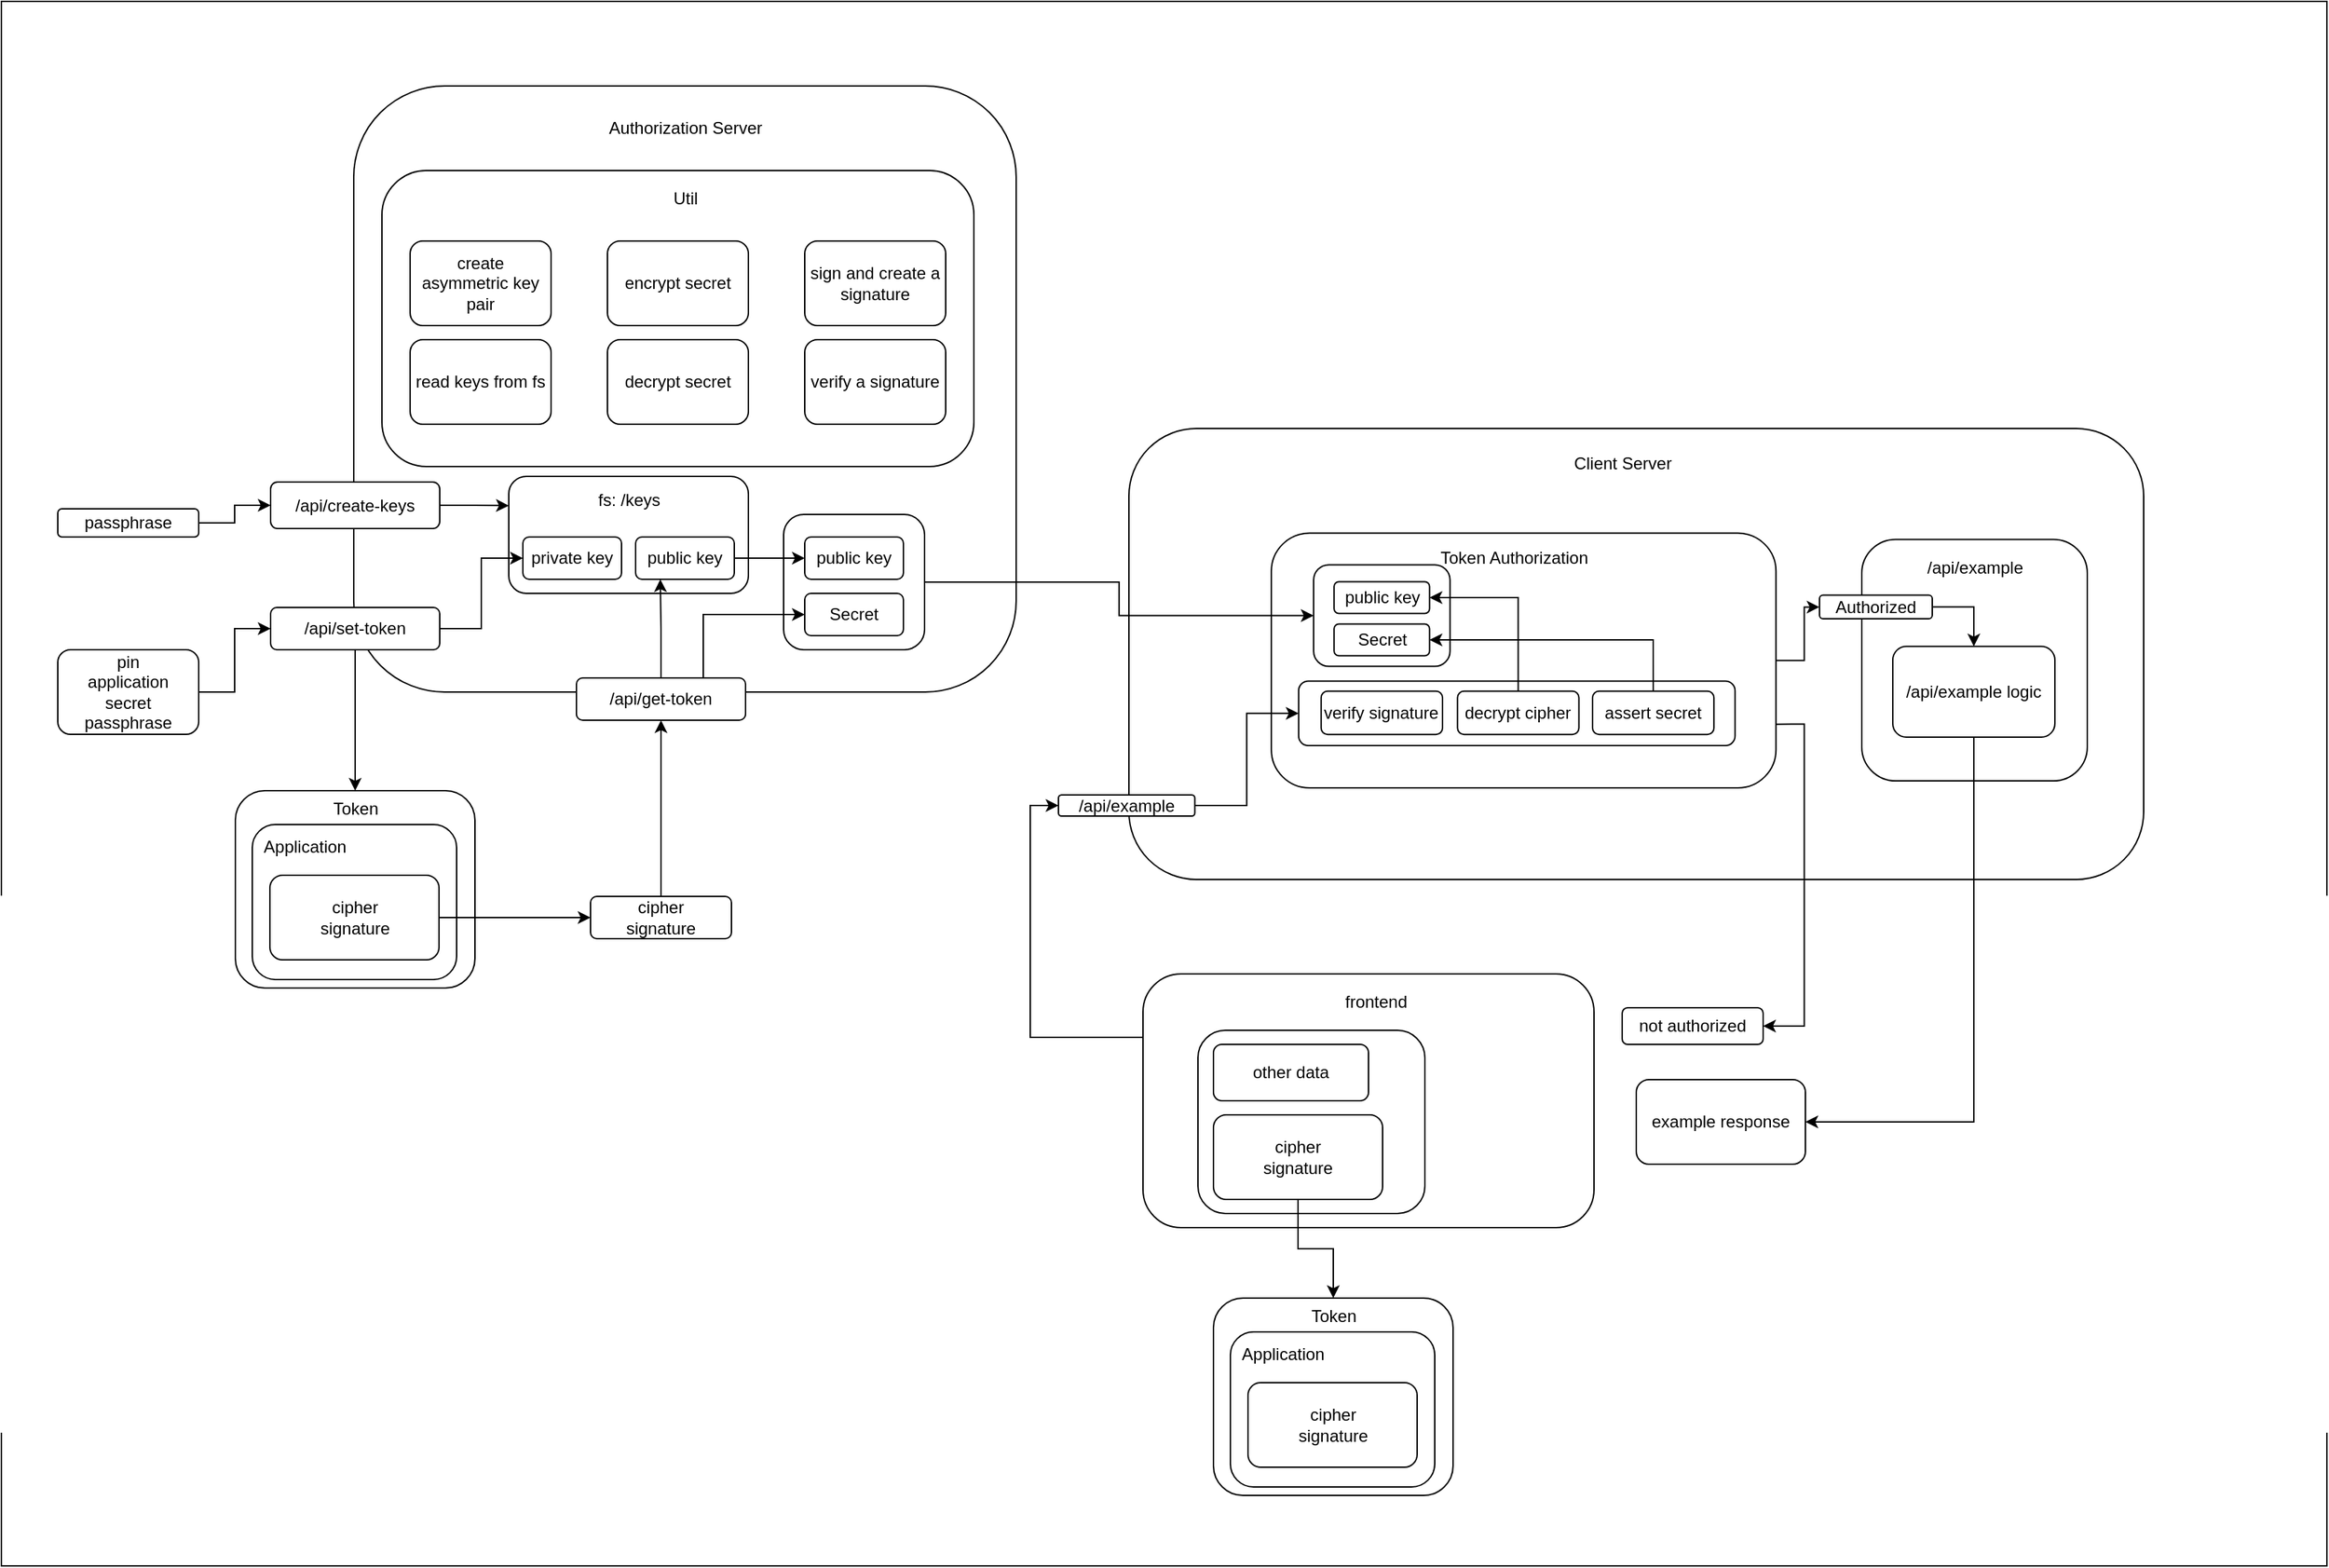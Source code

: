 <mxfile version="16.2.6" type="device"><diagram id="ZOZDPWfndNIB0TYNITsC" name="Page-1"><mxGraphModel dx="2196" dy="1896" grid="1" gridSize="10" guides="1" tooltips="1" connect="1" arrows="1" fold="1" page="1" pageScale="1" pageWidth="850" pageHeight="1100" math="0" shadow="0"><root><mxCell id="0"/><mxCell id="1" parent="0"/><mxCell id="E1MlKauY407D0spEGf0g-118" value="" style="rounded=0;whiteSpace=wrap;html=1;" vertex="1" parent="1"><mxGeometry x="-30" y="-10" width="1650" height="1110" as="geometry"/></mxCell><mxCell id="E1MlKauY407D0spEGf0g-102" style="edgeStyle=orthogonalEdgeStyle;rounded=0;orthogonalLoop=1;jettySize=auto;html=1;exitX=0;exitY=0.25;exitDx=0;exitDy=0;entryX=0;entryY=0.5;entryDx=0;entryDy=0;" edge="1" parent="1" source="E1MlKauY407D0spEGf0g-97" target="E1MlKauY407D0spEGf0g-73"><mxGeometry relative="1" as="geometry"/></mxCell><mxCell id="E1MlKauY407D0spEGf0g-97" value="" style="rounded=1;whiteSpace=wrap;html=1;" vertex="1" parent="1"><mxGeometry x="780" y="680" width="320" height="180" as="geometry"/></mxCell><mxCell id="E1MlKauY407D0spEGf0g-101" value="" style="rounded=1;whiteSpace=wrap;html=1;" vertex="1" parent="1"><mxGeometry x="819" y="720" width="161" height="130" as="geometry"/></mxCell><mxCell id="E1MlKauY407D0spEGf0g-6" value="" style="group" vertex="1" connectable="0" parent="1"><mxGeometry x="220" y="50" width="470" height="450" as="geometry"/></mxCell><mxCell id="E1MlKauY407D0spEGf0g-1" value="" style="rounded=1;whiteSpace=wrap;html=1;" vertex="1" parent="E1MlKauY407D0spEGf0g-6"><mxGeometry width="470" height="430" as="geometry"/></mxCell><mxCell id="E1MlKauY407D0spEGf0g-62" value="" style="rounded=1;whiteSpace=wrap;html=1;" vertex="1" parent="E1MlKauY407D0spEGf0g-6"><mxGeometry x="305" y="304" width="100" height="96" as="geometry"/></mxCell><mxCell id="E1MlKauY407D0spEGf0g-44" value="" style="rounded=1;whiteSpace=wrap;html=1;" vertex="1" parent="E1MlKauY407D0spEGf0g-6"><mxGeometry x="110" y="277" width="170" height="83" as="geometry"/></mxCell><mxCell id="E1MlKauY407D0spEGf0g-14" value="" style="rounded=1;whiteSpace=wrap;html=1;" vertex="1" parent="E1MlKauY407D0spEGf0g-6"><mxGeometry x="20" y="60" width="420" height="210" as="geometry"/></mxCell><mxCell id="E1MlKauY407D0spEGf0g-2" value="Authorization Server" style="text;html=1;align=center;verticalAlign=middle;resizable=0;points=[];autosize=1;strokeColor=none;fillColor=none;" vertex="1" parent="E1MlKauY407D0spEGf0g-6"><mxGeometry x="175" y="20" width="120" height="20" as="geometry"/></mxCell><mxCell id="E1MlKauY407D0spEGf0g-7" value="create asymmetric key pair" style="rounded=1;whiteSpace=wrap;html=1;" vertex="1" parent="E1MlKauY407D0spEGf0g-6"><mxGeometry x="40" y="110" width="100" height="60" as="geometry"/></mxCell><mxCell id="E1MlKauY407D0spEGf0g-12" value="read keys from fs" style="rounded=1;whiteSpace=wrap;html=1;" vertex="1" parent="E1MlKauY407D0spEGf0g-6"><mxGeometry x="40" y="180" width="100" height="60" as="geometry"/></mxCell><mxCell id="E1MlKauY407D0spEGf0g-15" value="Util" style="text;html=1;align=center;verticalAlign=middle;resizable=0;points=[];autosize=1;strokeColor=none;fillColor=none;" vertex="1" parent="E1MlKauY407D0spEGf0g-6"><mxGeometry x="220" y="70" width="30" height="20" as="geometry"/></mxCell><mxCell id="E1MlKauY407D0spEGf0g-16" value="encrypt secret" style="rounded=1;whiteSpace=wrap;html=1;" vertex="1" parent="E1MlKauY407D0spEGf0g-6"><mxGeometry x="180" y="110" width="100" height="60" as="geometry"/></mxCell><mxCell id="E1MlKauY407D0spEGf0g-17" value="decrypt secret" style="rounded=1;whiteSpace=wrap;html=1;" vertex="1" parent="E1MlKauY407D0spEGf0g-6"><mxGeometry x="180" y="180" width="100" height="60" as="geometry"/></mxCell><mxCell id="E1MlKauY407D0spEGf0g-18" value="sign and create a signature" style="rounded=1;whiteSpace=wrap;html=1;" vertex="1" parent="E1MlKauY407D0spEGf0g-6"><mxGeometry x="320" y="110" width="100" height="60" as="geometry"/></mxCell><mxCell id="E1MlKauY407D0spEGf0g-19" value="verify a signature" style="rounded=1;whiteSpace=wrap;html=1;" vertex="1" parent="E1MlKauY407D0spEGf0g-6"><mxGeometry x="320" y="180" width="100" height="60" as="geometry"/></mxCell><mxCell id="E1MlKauY407D0spEGf0g-47" style="edgeStyle=orthogonalEdgeStyle;rounded=0;orthogonalLoop=1;jettySize=auto;html=1;exitX=1;exitY=0.5;exitDx=0;exitDy=0;entryX=0;entryY=0.25;entryDx=0;entryDy=0;" edge="1" parent="E1MlKauY407D0spEGf0g-6" source="E1MlKauY407D0spEGf0g-21" target="E1MlKauY407D0spEGf0g-44"><mxGeometry relative="1" as="geometry"/></mxCell><mxCell id="E1MlKauY407D0spEGf0g-21" value="/api/create-keys" style="rounded=1;whiteSpace=wrap;html=1;" vertex="1" parent="E1MlKauY407D0spEGf0g-6"><mxGeometry x="-59" y="281" width="120" height="33" as="geometry"/></mxCell><mxCell id="E1MlKauY407D0spEGf0g-48" style="edgeStyle=orthogonalEdgeStyle;rounded=0;orthogonalLoop=1;jettySize=auto;html=1;entryX=0;entryY=0.5;entryDx=0;entryDy=0;" edge="1" parent="E1MlKauY407D0spEGf0g-6" source="E1MlKauY407D0spEGf0g-34" target="E1MlKauY407D0spEGf0g-42"><mxGeometry relative="1" as="geometry"/></mxCell><mxCell id="E1MlKauY407D0spEGf0g-34" value="/api/set-token" style="rounded=1;whiteSpace=wrap;html=1;" vertex="1" parent="E1MlKauY407D0spEGf0g-6"><mxGeometry x="-59" y="370" width="120" height="30" as="geometry"/></mxCell><mxCell id="E1MlKauY407D0spEGf0g-42" value="private key" style="rounded=1;whiteSpace=wrap;html=1;" vertex="1" parent="E1MlKauY407D0spEGf0g-6"><mxGeometry x="120" y="320" width="70" height="30" as="geometry"/></mxCell><mxCell id="E1MlKauY407D0spEGf0g-64" style="edgeStyle=orthogonalEdgeStyle;rounded=0;orthogonalLoop=1;jettySize=auto;html=1;exitX=1;exitY=0.5;exitDx=0;exitDy=0;" edge="1" parent="E1MlKauY407D0spEGf0g-6" source="E1MlKauY407D0spEGf0g-43" target="E1MlKauY407D0spEGf0g-61"><mxGeometry relative="1" as="geometry"/></mxCell><mxCell id="E1MlKauY407D0spEGf0g-43" value="public key" style="rounded=1;whiteSpace=wrap;html=1;" vertex="1" parent="E1MlKauY407D0spEGf0g-6"><mxGeometry x="200" y="320" width="70" height="30" as="geometry"/></mxCell><mxCell id="E1MlKauY407D0spEGf0g-58" style="edgeStyle=orthogonalEdgeStyle;rounded=0;orthogonalLoop=1;jettySize=auto;html=1;exitX=0.5;exitY=0;exitDx=0;exitDy=0;entryX=0.25;entryY=1;entryDx=0;entryDy=0;" edge="1" parent="E1MlKauY407D0spEGf0g-6" source="E1MlKauY407D0spEGf0g-35" target="E1MlKauY407D0spEGf0g-43"><mxGeometry relative="1" as="geometry"/></mxCell><mxCell id="E1MlKauY407D0spEGf0g-63" style="edgeStyle=orthogonalEdgeStyle;rounded=0;orthogonalLoop=1;jettySize=auto;html=1;exitX=0.75;exitY=0;exitDx=0;exitDy=0;entryX=0;entryY=0.5;entryDx=0;entryDy=0;" edge="1" parent="E1MlKauY407D0spEGf0g-6" source="E1MlKauY407D0spEGf0g-35" target="E1MlKauY407D0spEGf0g-60"><mxGeometry relative="1" as="geometry"/></mxCell><mxCell id="E1MlKauY407D0spEGf0g-35" value="/api/get-token" style="rounded=1;whiteSpace=wrap;html=1;" vertex="1" parent="E1MlKauY407D0spEGf0g-6"><mxGeometry x="158" y="420" width="120" height="30" as="geometry"/></mxCell><mxCell id="E1MlKauY407D0spEGf0g-46" value="fs: /keys" style="text;html=1;align=center;verticalAlign=middle;resizable=0;points=[];autosize=1;strokeColor=none;fillColor=none;" vertex="1" parent="E1MlKauY407D0spEGf0g-6"><mxGeometry x="165" y="283.5" width="60" height="20" as="geometry"/></mxCell><mxCell id="E1MlKauY407D0spEGf0g-60" value="Secret" style="rounded=1;whiteSpace=wrap;html=1;" vertex="1" parent="E1MlKauY407D0spEGf0g-6"><mxGeometry x="320" y="360" width="70" height="30" as="geometry"/></mxCell><mxCell id="E1MlKauY407D0spEGf0g-61" value="public key" style="rounded=1;whiteSpace=wrap;html=1;" vertex="1" parent="E1MlKauY407D0spEGf0g-6"><mxGeometry x="320" y="320" width="70" height="30" as="geometry"/></mxCell><mxCell id="E1MlKauY407D0spEGf0g-5" value="" style="group" vertex="1" connectable="0" parent="1"><mxGeometry x="770" y="293" width="720" height="390" as="geometry"/></mxCell><mxCell id="E1MlKauY407D0spEGf0g-3" value="" style="rounded=1;whiteSpace=wrap;html=1;" vertex="1" parent="E1MlKauY407D0spEGf0g-5"><mxGeometry width="720" height="320" as="geometry"/></mxCell><mxCell id="E1MlKauY407D0spEGf0g-112" style="edgeStyle=orthogonalEdgeStyle;rounded=0;orthogonalLoop=1;jettySize=auto;html=1;exitX=1;exitY=0.5;exitDx=0;exitDy=0;" edge="1" parent="E1MlKauY407D0spEGf0g-5" source="E1MlKauY407D0spEGf0g-65" target="E1MlKauY407D0spEGf0g-107"><mxGeometry relative="1" as="geometry"/></mxCell><mxCell id="E1MlKauY407D0spEGf0g-65" value="" style="rounded=1;whiteSpace=wrap;html=1;" vertex="1" parent="E1MlKauY407D0spEGf0g-5"><mxGeometry x="101.065" y="74.25" width="358.065" height="180.75" as="geometry"/></mxCell><mxCell id="E1MlKauY407D0spEGf0g-78" value="" style="rounded=1;whiteSpace=wrap;html=1;" vertex="1" parent="E1MlKauY407D0spEGf0g-5"><mxGeometry x="120.419" y="179.25" width="309.677" height="45.75" as="geometry"/></mxCell><mxCell id="E1MlKauY407D0spEGf0g-4" value="Client Server" style="text;html=1;align=center;verticalAlign=middle;resizable=0;points=[];autosize=1;strokeColor=none;fillColor=none;" vertex="1" parent="E1MlKauY407D0spEGf0g-5"><mxGeometry x="310.004" y="15" width="80" height="20" as="geometry"/></mxCell><mxCell id="E1MlKauY407D0spEGf0g-67" value="&lt;span&gt;Token Authorization&lt;/span&gt;" style="text;html=1;align=center;verticalAlign=middle;resizable=0;points=[];autosize=1;strokeColor=none;fillColor=none;" vertex="1" parent="E1MlKauY407D0spEGf0g-5"><mxGeometry x="212.839" y="81.75" width="120" height="20" as="geometry"/></mxCell><mxCell id="E1MlKauY407D0spEGf0g-69" value="" style="rounded=1;whiteSpace=wrap;html=1;" vertex="1" parent="E1MlKauY407D0spEGf0g-5"><mxGeometry x="131.065" y="96.75" width="96.774" height="72" as="geometry"/></mxCell><mxCell id="E1MlKauY407D0spEGf0g-70" value="Secret" style="rounded=1;whiteSpace=wrap;html=1;" vertex="1" parent="E1MlKauY407D0spEGf0g-5"><mxGeometry x="145.581" y="138.75" width="67.742" height="22.5" as="geometry"/></mxCell><mxCell id="E1MlKauY407D0spEGf0g-71" value="public key" style="rounded=1;whiteSpace=wrap;html=1;" vertex="1" parent="E1MlKauY407D0spEGf0g-5"><mxGeometry x="145.581" y="108.75" width="67.742" height="22.5" as="geometry"/></mxCell><mxCell id="E1MlKauY407D0spEGf0g-74" style="edgeStyle=orthogonalEdgeStyle;rounded=0;orthogonalLoop=1;jettySize=auto;html=1;exitX=1;exitY=0.5;exitDx=0;exitDy=0;entryX=0;entryY=0.5;entryDx=0;entryDy=0;" edge="1" parent="E1MlKauY407D0spEGf0g-5" source="E1MlKauY407D0spEGf0g-73" target="E1MlKauY407D0spEGf0g-78"><mxGeometry relative="1" as="geometry"/></mxCell><mxCell id="E1MlKauY407D0spEGf0g-73" value="/api/example" style="rounded=1;whiteSpace=wrap;html=1;" vertex="1" parent="E1MlKauY407D0spEGf0g-5"><mxGeometry x="-50.002" y="260" width="96.774" height="15" as="geometry"/></mxCell><mxCell id="E1MlKauY407D0spEGf0g-75" value="verify signature" style="rounded=1;whiteSpace=wrap;html=1;" vertex="1" parent="E1MlKauY407D0spEGf0g-5"><mxGeometry x="136.387" y="186.375" width="86.129" height="30.75" as="geometry"/></mxCell><mxCell id="E1MlKauY407D0spEGf0g-79" style="edgeStyle=orthogonalEdgeStyle;rounded=0;orthogonalLoop=1;jettySize=auto;html=1;exitX=0.5;exitY=0;exitDx=0;exitDy=0;entryX=1;entryY=0.5;entryDx=0;entryDy=0;" edge="1" parent="E1MlKauY407D0spEGf0g-5" source="E1MlKauY407D0spEGf0g-76" target="E1MlKauY407D0spEGf0g-71"><mxGeometry relative="1" as="geometry"/></mxCell><mxCell id="E1MlKauY407D0spEGf0g-76" value="decrypt cipher" style="rounded=1;whiteSpace=wrap;html=1;" vertex="1" parent="E1MlKauY407D0spEGf0g-5"><mxGeometry x="233.161" y="186.375" width="86.129" height="30.75" as="geometry"/></mxCell><mxCell id="E1MlKauY407D0spEGf0g-80" style="edgeStyle=orthogonalEdgeStyle;rounded=0;orthogonalLoop=1;jettySize=auto;html=1;exitX=0.5;exitY=0;exitDx=0;exitDy=0;entryX=1;entryY=0.5;entryDx=0;entryDy=0;" edge="1" parent="E1MlKauY407D0spEGf0g-5" source="E1MlKauY407D0spEGf0g-77" target="E1MlKauY407D0spEGf0g-70"><mxGeometry relative="1" as="geometry"/></mxCell><mxCell id="E1MlKauY407D0spEGf0g-77" value="assert secret" style="rounded=1;whiteSpace=wrap;html=1;" vertex="1" parent="E1MlKauY407D0spEGf0g-5"><mxGeometry x="328.968" y="186.375" width="86.129" height="30.75" as="geometry"/></mxCell><mxCell id="E1MlKauY407D0spEGf0g-108" value="" style="rounded=1;whiteSpace=wrap;html=1;" vertex="1" parent="E1MlKauY407D0spEGf0g-5"><mxGeometry x="520" y="78.75" width="160" height="171.25" as="geometry"/></mxCell><mxCell id="E1MlKauY407D0spEGf0g-109" value="/api/example" style="text;html=1;align=center;verticalAlign=middle;resizable=0;points=[];autosize=1;strokeColor=none;fillColor=none;" vertex="1" parent="E1MlKauY407D0spEGf0g-5"><mxGeometry x="560" y="88.75" width="80" height="20" as="geometry"/></mxCell><mxCell id="E1MlKauY407D0spEGf0g-116" style="edgeStyle=orthogonalEdgeStyle;rounded=0;orthogonalLoop=1;jettySize=auto;html=1;exitX=1;exitY=0.5;exitDx=0;exitDy=0;entryX=0.5;entryY=0;entryDx=0;entryDy=0;" edge="1" parent="E1MlKauY407D0spEGf0g-5" source="E1MlKauY407D0spEGf0g-107" target="E1MlKauY407D0spEGf0g-115"><mxGeometry relative="1" as="geometry"/></mxCell><mxCell id="E1MlKauY407D0spEGf0g-107" value="Authorized" style="rounded=1;whiteSpace=wrap;html=1;" vertex="1" parent="E1MlKauY407D0spEGf0g-5"><mxGeometry x="490" y="118.25" width="80" height="16.75" as="geometry"/></mxCell><mxCell id="E1MlKauY407D0spEGf0g-115" value="/api/example logic" style="rounded=1;whiteSpace=wrap;html=1;" vertex="1" parent="E1MlKauY407D0spEGf0g-5"><mxGeometry x="542" y="154.63" width="115" height="64.37" as="geometry"/></mxCell><mxCell id="E1MlKauY407D0spEGf0g-37" style="edgeStyle=orthogonalEdgeStyle;rounded=0;orthogonalLoop=1;jettySize=auto;html=1;" edge="1" parent="1" source="E1MlKauY407D0spEGf0g-36" target="E1MlKauY407D0spEGf0g-21"><mxGeometry relative="1" as="geometry"/></mxCell><mxCell id="E1MlKauY407D0spEGf0g-36" value="passphrase" style="rounded=1;whiteSpace=wrap;html=1;" vertex="1" parent="1"><mxGeometry x="10" y="350" width="100" height="20" as="geometry"/></mxCell><mxCell id="E1MlKauY407D0spEGf0g-39" style="edgeStyle=orthogonalEdgeStyle;rounded=0;orthogonalLoop=1;jettySize=auto;html=1;" edge="1" parent="1" source="E1MlKauY407D0spEGf0g-38" target="E1MlKauY407D0spEGf0g-34"><mxGeometry relative="1" as="geometry"/></mxCell><mxCell id="E1MlKauY407D0spEGf0g-38" value="pin&lt;br&gt;application&lt;br&gt;secret&lt;br&gt;passphrase" style="rounded=1;whiteSpace=wrap;html=1;" vertex="1" parent="1"><mxGeometry x="10" y="450" width="100" height="60" as="geometry"/></mxCell><mxCell id="E1MlKauY407D0spEGf0g-57" style="edgeStyle=orthogonalEdgeStyle;rounded=0;orthogonalLoop=1;jettySize=auto;html=1;entryX=0.5;entryY=1;entryDx=0;entryDy=0;" edge="1" parent="1" source="E1MlKauY407D0spEGf0g-40" target="E1MlKauY407D0spEGf0g-35"><mxGeometry relative="1" as="geometry"/></mxCell><mxCell id="E1MlKauY407D0spEGf0g-40" value="cipher&lt;br&gt;signature" style="rounded=1;whiteSpace=wrap;html=1;" vertex="1" parent="1"><mxGeometry x="388" y="625" width="100" height="30" as="geometry"/></mxCell><mxCell id="E1MlKauY407D0spEGf0g-49" style="edgeStyle=orthogonalEdgeStyle;rounded=0;orthogonalLoop=1;jettySize=auto;html=1;entryX=0.5;entryY=0;entryDx=0;entryDy=0;" edge="1" parent="1" source="E1MlKauY407D0spEGf0g-34" target="E1MlKauY407D0spEGf0g-51"><mxGeometry relative="1" as="geometry"><mxPoint x="221.0" y="550" as="targetPoint"/></mxGeometry></mxCell><mxCell id="E1MlKauY407D0spEGf0g-51" value="" style="rounded=1;whiteSpace=wrap;html=1;" vertex="1" parent="1"><mxGeometry x="136" y="550" width="170" height="140" as="geometry"/></mxCell><mxCell id="E1MlKauY407D0spEGf0g-52" value="" style="rounded=1;whiteSpace=wrap;html=1;" vertex="1" parent="1"><mxGeometry x="148" y="574" width="145" height="110" as="geometry"/></mxCell><mxCell id="E1MlKauY407D0spEGf0g-53" value="Token" style="text;html=1;align=center;verticalAlign=middle;resizable=0;points=[];autosize=1;strokeColor=none;fillColor=none;" vertex="1" parent="1"><mxGeometry x="196" y="553" width="50" height="20" as="geometry"/></mxCell><mxCell id="E1MlKauY407D0spEGf0g-54" value="Application" style="text;html=1;align=center;verticalAlign=middle;resizable=0;points=[];autosize=1;strokeColor=none;fillColor=none;" vertex="1" parent="1"><mxGeometry x="150" y="580" width="70" height="20" as="geometry"/></mxCell><mxCell id="E1MlKauY407D0spEGf0g-56" style="edgeStyle=orthogonalEdgeStyle;rounded=0;orthogonalLoop=1;jettySize=auto;html=1;exitX=1;exitY=0.5;exitDx=0;exitDy=0;" edge="1" parent="1" source="E1MlKauY407D0spEGf0g-55" target="E1MlKauY407D0spEGf0g-40"><mxGeometry relative="1" as="geometry"/></mxCell><mxCell id="E1MlKauY407D0spEGf0g-55" value="cipher&lt;br&gt;signature" style="rounded=1;whiteSpace=wrap;html=1;" vertex="1" parent="1"><mxGeometry x="160.5" y="610" width="120" height="60" as="geometry"/></mxCell><mxCell id="E1MlKauY407D0spEGf0g-68" style="edgeStyle=orthogonalEdgeStyle;rounded=0;orthogonalLoop=1;jettySize=auto;html=1;exitX=1;exitY=0.5;exitDx=0;exitDy=0;entryX=0;entryY=0.5;entryDx=0;entryDy=0;" edge="1" parent="1" source="E1MlKauY407D0spEGf0g-62" target="E1MlKauY407D0spEGf0g-69"><mxGeometry relative="1" as="geometry"/></mxCell><mxCell id="E1MlKauY407D0spEGf0g-85" value="" style="rounded=1;whiteSpace=wrap;html=1;" vertex="1" parent="1"><mxGeometry x="830" y="910" width="170" height="140" as="geometry"/></mxCell><mxCell id="E1MlKauY407D0spEGf0g-86" value="" style="rounded=1;whiteSpace=wrap;html=1;" vertex="1" parent="1"><mxGeometry x="842" y="934" width="145" height="110" as="geometry"/></mxCell><mxCell id="E1MlKauY407D0spEGf0g-87" value="Token" style="text;html=1;align=center;verticalAlign=middle;resizable=0;points=[];autosize=1;strokeColor=none;fillColor=none;" vertex="1" parent="1"><mxGeometry x="890" y="913" width="50" height="20" as="geometry"/></mxCell><mxCell id="E1MlKauY407D0spEGf0g-88" value="Application" style="text;html=1;align=center;verticalAlign=middle;resizable=0;points=[];autosize=1;strokeColor=none;fillColor=none;" vertex="1" parent="1"><mxGeometry x="844" y="940" width="70" height="20" as="geometry"/></mxCell><mxCell id="E1MlKauY407D0spEGf0g-89" value="cipher&lt;br&gt;signature" style="rounded=1;whiteSpace=wrap;html=1;" vertex="1" parent="1"><mxGeometry x="854.5" y="970" width="120" height="60" as="geometry"/></mxCell><mxCell id="E1MlKauY407D0spEGf0g-100" style="edgeStyle=orthogonalEdgeStyle;rounded=0;orthogonalLoop=1;jettySize=auto;html=1;exitX=0.5;exitY=1;exitDx=0;exitDy=0;entryX=0.5;entryY=0;entryDx=0;entryDy=0;" edge="1" parent="1" source="E1MlKauY407D0spEGf0g-94" target="E1MlKauY407D0spEGf0g-85"><mxGeometry relative="1" as="geometry"/></mxCell><mxCell id="E1MlKauY407D0spEGf0g-94" value="cipher&lt;br&gt;signature" style="rounded=1;whiteSpace=wrap;html=1;" vertex="1" parent="1"><mxGeometry x="830" y="780" width="120" height="60" as="geometry"/></mxCell><mxCell id="E1MlKauY407D0spEGf0g-98" value="frontend" style="text;html=1;align=center;verticalAlign=middle;resizable=0;points=[];autosize=1;strokeColor=none;fillColor=none;" vertex="1" parent="1"><mxGeometry x="914.5" y="690" width="60" height="20" as="geometry"/></mxCell><mxCell id="E1MlKauY407D0spEGf0g-99" value="other data" style="rounded=1;whiteSpace=wrap;html=1;" vertex="1" parent="1"><mxGeometry x="830" y="730" width="110" height="40" as="geometry"/></mxCell><mxCell id="E1MlKauY407D0spEGf0g-104" style="edgeStyle=orthogonalEdgeStyle;rounded=0;orthogonalLoop=1;jettySize=auto;html=1;exitX=1;exitY=0.75;exitDx=0;exitDy=0;entryX=1;entryY=0.5;entryDx=0;entryDy=0;" edge="1" parent="1" source="E1MlKauY407D0spEGf0g-65" target="E1MlKauY407D0spEGf0g-105"><mxGeometry relative="1" as="geometry"/></mxCell><mxCell id="E1MlKauY407D0spEGf0g-105" value="not authorized" style="rounded=1;whiteSpace=wrap;html=1;" vertex="1" parent="1"><mxGeometry x="1120" y="704" width="100" height="26" as="geometry"/></mxCell><mxCell id="E1MlKauY407D0spEGf0g-113" style="edgeStyle=orthogonalEdgeStyle;rounded=0;orthogonalLoop=1;jettySize=auto;html=1;exitX=0.5;exitY=1;exitDx=0;exitDy=0;entryX=1;entryY=0.5;entryDx=0;entryDy=0;" edge="1" parent="1" source="E1MlKauY407D0spEGf0g-115" target="E1MlKauY407D0spEGf0g-114"><mxGeometry relative="1" as="geometry"><mxPoint x="1330" y="854" as="targetPoint"/></mxGeometry></mxCell><mxCell id="E1MlKauY407D0spEGf0g-114" value="example response" style="rounded=1;whiteSpace=wrap;html=1;" vertex="1" parent="1"><mxGeometry x="1130" y="755" width="120" height="60" as="geometry"/></mxCell></root></mxGraphModel></diagram></mxfile>